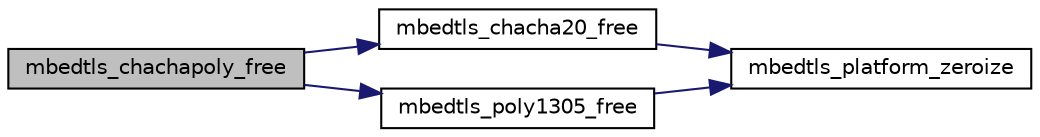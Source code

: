 digraph "mbedtls_chachapoly_free"
{
 // LATEX_PDF_SIZE
  edge [fontname="Helvetica",fontsize="10",labelfontname="Helvetica",labelfontsize="10"];
  node [fontname="Helvetica",fontsize="10",shape=record];
  rankdir="LR";
  Node1 [label="mbedtls_chachapoly_free",height=0.2,width=0.4,color="black", fillcolor="grey75", style="filled", fontcolor="black",tooltip="This function releases and clears the specified ChaCha20-Poly1305 context."];
  Node1 -> Node2 [color="midnightblue",fontsize="10",style="solid",fontname="Helvetica"];
  Node2 [label="mbedtls_chacha20_free",height=0.2,width=0.4,color="black", fillcolor="white", style="filled",URL="$d5/dd7/chacha20_8c.html#a490d580af4dcc86b407f195d7853e811",tooltip="This function releases and clears the specified ChaCha20 context."];
  Node2 -> Node3 [color="midnightblue",fontsize="10",style="solid",fontname="Helvetica"];
  Node3 [label="mbedtls_platform_zeroize",height=0.2,width=0.4,color="black", fillcolor="white", style="filled",URL="$dd/dde/platform__util_8c.html#aa4e36b2c1c58d8ad89e1e11b6ebea2d9",tooltip="Securely zeroize a buffer."];
  Node1 -> Node4 [color="midnightblue",fontsize="10",style="solid",fontname="Helvetica"];
  Node4 [label="mbedtls_poly1305_free",height=0.2,width=0.4,color="black", fillcolor="white", style="filled",URL="$db/dd6/poly1305_8c.html#afb89cdb66e1ddf8c84bf703285d54e56",tooltip="This function releases and clears the specified Poly1305 context."];
  Node4 -> Node3 [color="midnightblue",fontsize="10",style="solid",fontname="Helvetica"];
}
